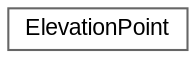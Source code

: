 digraph "Иерархия классов. Графический вид."
{
 // INTERACTIVE_SVG=YES
 // LATEX_PDF_SIZE
  bgcolor="transparent";
  edge [fontname=Arial,fontsize=11,labelfontname=Arial,labelfontsize=11];
  node [fontname=Arial,fontsize=11,shape=box,height=0.2,width=0.4];
  rankdir="LR";
  Node0 [id="Node000000",label="ElevationPoint",height=0.2,width=0.4,color="grey40", fillcolor="white", style="filled",URL="$d9/dac/class_elevation_chart_1_1_elevation_point.html",tooltip="Точка профиля высот."];
}
